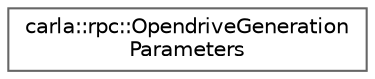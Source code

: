digraph "类继承关系图"
{
 // INTERACTIVE_SVG=YES
 // LATEX_PDF_SIZE
  bgcolor="transparent";
  edge [fontname=Helvetica,fontsize=10,labelfontname=Helvetica,labelfontsize=10];
  node [fontname=Helvetica,fontsize=10,shape=box,height=0.2,width=0.4];
  rankdir="LR";
  Node0 [id="Node000000",label="carla::rpc::OpendriveGeneration\lParameters",height=0.2,width=0.4,color="grey40", fillcolor="white", style="filled",URL="$d6/d2e/structcarla_1_1rpc_1_1OpendriveGenerationParameters.html",tooltip="Seting for map generation from opendrive without additional geometry"];
}
